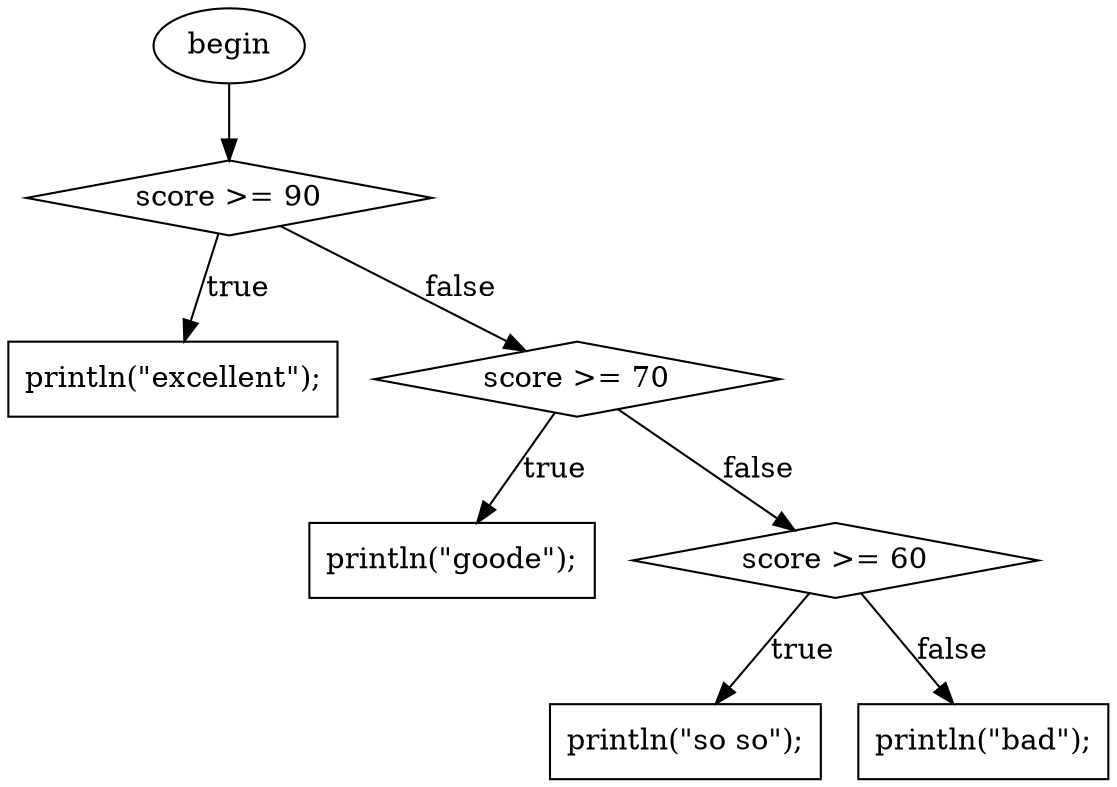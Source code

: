 digraph G{
F0T0[ shape=ellipse, label="begin", style="filled", fillcolor="white"]
F52T309[ shape=diamond, label="score \>= 90", style="filled", fillcolor="white"]
F85T105[ shape=box, label="println(\"excellent\");", style="filled", fillcolor="white"]
F126T309TelseIf[ shape=diamond, label="score \>= 70", style="filled", fillcolor="white"]
F159T175[ shape=box, label="println(\"goode\");", style="filled", fillcolor="white"]
F196T309TelseIf[ shape=diamond, label="score \>= 60", style="filled", fillcolor="white"]
F228T244[ shape=box, label="println(\"so so\");", style="filled", fillcolor="white"]
F281T295[ shape=box, label="println(\"bad\");", style="filled", fillcolor="white"]
F0T0 -> F52T309
F52T309 -> F85T105[label="true"]
F52T309 -> F126T309TelseIf[label="false"]
F126T309TelseIf -> F159T175[label="true"]
F126T309TelseIf -> F196T309TelseIf[label="false"]
F196T309TelseIf -> F228T244[label="true"]
F196T309TelseIf -> F281T295[label="false"]
}
